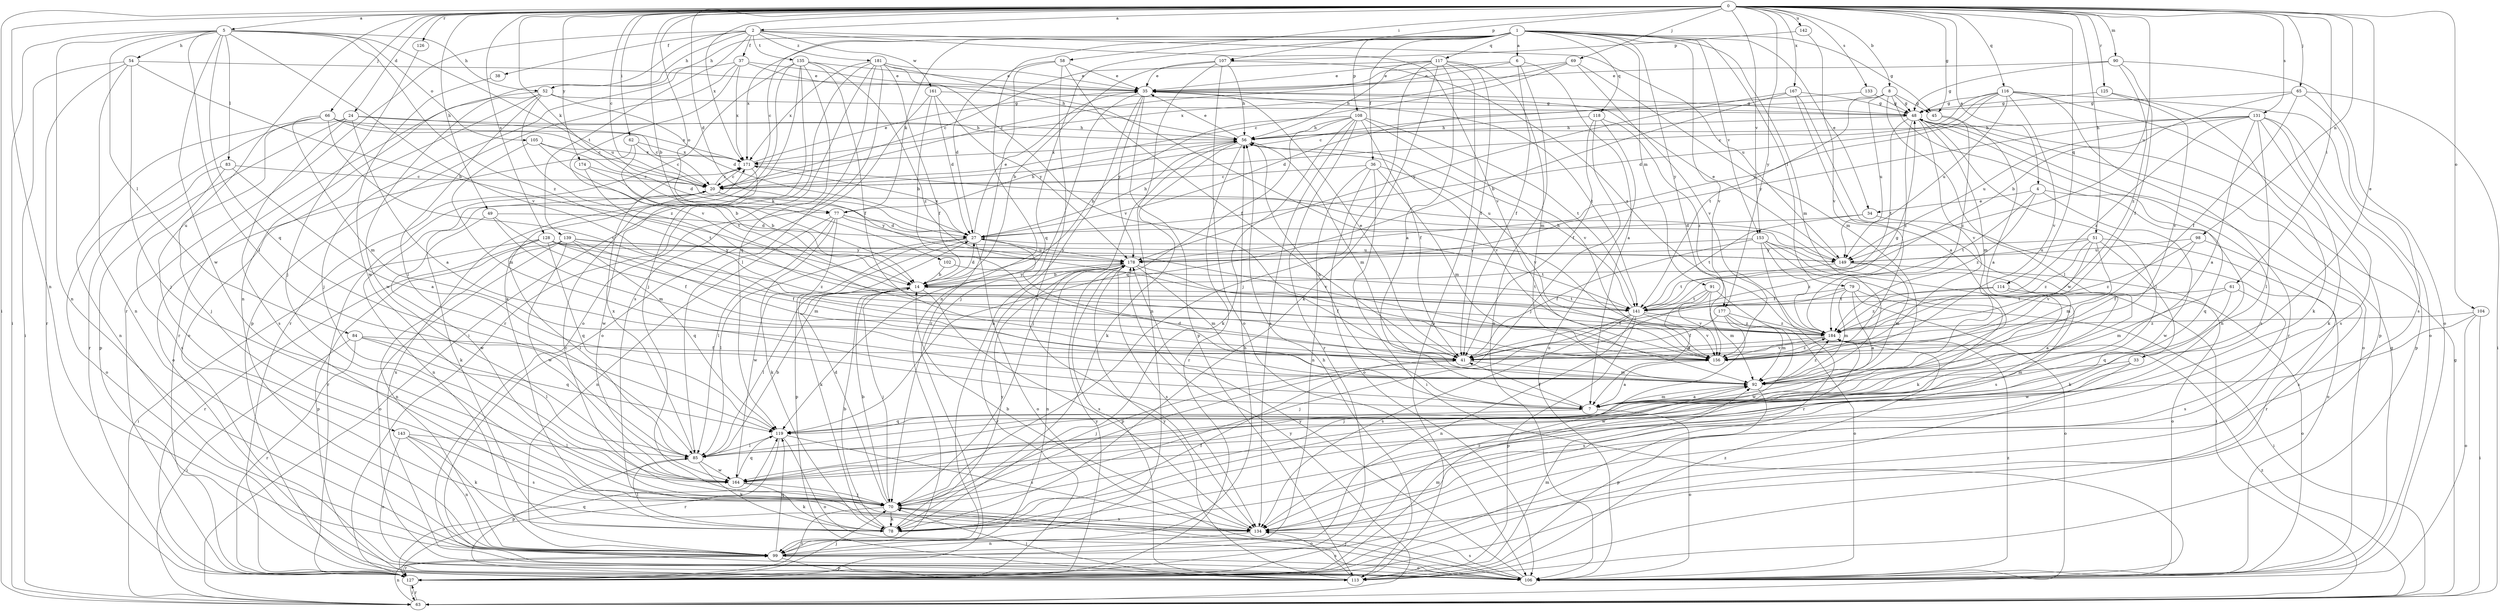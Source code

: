 strict digraph  {
0;
1;
2;
4;
5;
6;
7;
8;
14;
20;
24;
27;
33;
34;
35;
36;
37;
38;
41;
45;
48;
49;
51;
52;
54;
56;
58;
61;
62;
63;
65;
66;
69;
70;
77;
78;
79;
83;
84;
85;
90;
91;
92;
98;
99;
102;
104;
105;
106;
107;
108;
113;
114;
116;
117;
118;
119;
125;
126;
127;
128;
131;
133;
134;
135;
139;
141;
142;
143;
149;
153;
156;
161;
164;
167;
171;
174;
177;
178;
181;
184;
0 -> 2  [label=a];
0 -> 4  [label=a];
0 -> 5  [label=a];
0 -> 8  [label=b];
0 -> 14  [label=b];
0 -> 20  [label=c];
0 -> 24  [label=d];
0 -> 27  [label=d];
0 -> 33  [label=e];
0 -> 45  [label=g];
0 -> 49  [label=h];
0 -> 51  [label=h];
0 -> 58  [label=i];
0 -> 61  [label=i];
0 -> 62  [label=i];
0 -> 63  [label=i];
0 -> 65  [label=j];
0 -> 66  [label=j];
0 -> 69  [label=j];
0 -> 77  [label=k];
0 -> 90  [label=m];
0 -> 98  [label=n];
0 -> 99  [label=n];
0 -> 102  [label=o];
0 -> 104  [label=o];
0 -> 107  [label=p];
0 -> 114  [label=q];
0 -> 116  [label=q];
0 -> 125  [label=r];
0 -> 126  [label=r];
0 -> 128  [label=s];
0 -> 131  [label=s];
0 -> 133  [label=s];
0 -> 142  [label=u];
0 -> 143  [label=u];
0 -> 149  [label=u];
0 -> 153  [label=v];
0 -> 167  [label=x];
0 -> 171  [label=x];
0 -> 174  [label=y];
0 -> 177  [label=y];
1 -> 6  [label=a];
1 -> 20  [label=c];
1 -> 34  [label=e];
1 -> 36  [label=f];
1 -> 45  [label=g];
1 -> 52  [label=h];
1 -> 77  [label=k];
1 -> 79  [label=l];
1 -> 91  [label=m];
1 -> 92  [label=m];
1 -> 99  [label=n];
1 -> 108  [label=p];
1 -> 117  [label=q];
1 -> 118  [label=q];
1 -> 119  [label=q];
1 -> 153  [label=v];
1 -> 156  [label=v];
1 -> 171  [label=x];
1 -> 177  [label=y];
2 -> 37  [label=f];
2 -> 38  [label=f];
2 -> 52  [label=h];
2 -> 99  [label=n];
2 -> 127  [label=r];
2 -> 135  [label=t];
2 -> 139  [label=t];
2 -> 149  [label=u];
2 -> 156  [label=v];
2 -> 161  [label=w];
2 -> 181  [label=z];
4 -> 34  [label=e];
4 -> 119  [label=q];
4 -> 141  [label=t];
4 -> 164  [label=w];
4 -> 184  [label=z];
5 -> 52  [label=h];
5 -> 54  [label=h];
5 -> 63  [label=i];
5 -> 83  [label=l];
5 -> 84  [label=l];
5 -> 85  [label=l];
5 -> 99  [label=n];
5 -> 105  [label=o];
5 -> 119  [label=q];
5 -> 149  [label=u];
5 -> 156  [label=v];
5 -> 164  [label=w];
5 -> 184  [label=z];
6 -> 7  [label=a];
6 -> 20  [label=c];
6 -> 35  [label=e];
6 -> 41  [label=f];
6 -> 106  [label=o];
7 -> 27  [label=d];
7 -> 41  [label=f];
7 -> 56  [label=h];
7 -> 92  [label=m];
7 -> 106  [label=o];
7 -> 119  [label=q];
8 -> 20  [label=c];
8 -> 45  [label=g];
8 -> 48  [label=g];
8 -> 85  [label=l];
8 -> 99  [label=n];
8 -> 141  [label=t];
8 -> 149  [label=u];
14 -> 27  [label=d];
14 -> 70  [label=j];
14 -> 85  [label=l];
14 -> 134  [label=s];
14 -> 141  [label=t];
14 -> 178  [label=y];
20 -> 77  [label=k];
20 -> 78  [label=k];
20 -> 99  [label=n];
20 -> 127  [label=r];
20 -> 171  [label=x];
20 -> 178  [label=y];
24 -> 7  [label=a];
24 -> 20  [label=c];
24 -> 56  [label=h];
24 -> 113  [label=p];
24 -> 127  [label=r];
24 -> 134  [label=s];
27 -> 35  [label=e];
27 -> 56  [label=h];
27 -> 78  [label=k];
27 -> 85  [label=l];
27 -> 106  [label=o];
27 -> 141  [label=t];
27 -> 164  [label=w];
27 -> 171  [label=x];
27 -> 178  [label=y];
33 -> 92  [label=m];
33 -> 134  [label=s];
33 -> 164  [label=w];
34 -> 27  [label=d];
34 -> 106  [label=o];
34 -> 141  [label=t];
35 -> 48  [label=g];
35 -> 70  [label=j];
35 -> 99  [label=n];
35 -> 113  [label=p];
35 -> 141  [label=t];
35 -> 178  [label=y];
36 -> 20  [label=c];
36 -> 63  [label=i];
36 -> 92  [label=m];
36 -> 99  [label=n];
36 -> 106  [label=o];
36 -> 156  [label=v];
37 -> 35  [label=e];
37 -> 56  [label=h];
37 -> 70  [label=j];
37 -> 113  [label=p];
37 -> 156  [label=v];
37 -> 171  [label=x];
38 -> 164  [label=w];
41 -> 35  [label=e];
41 -> 48  [label=g];
41 -> 70  [label=j];
41 -> 92  [label=m];
45 -> 7  [label=a];
45 -> 184  [label=z];
48 -> 56  [label=h];
48 -> 85  [label=l];
48 -> 92  [label=m];
48 -> 106  [label=o];
48 -> 134  [label=s];
48 -> 141  [label=t];
48 -> 156  [label=v];
48 -> 184  [label=z];
49 -> 27  [label=d];
49 -> 41  [label=f];
49 -> 92  [label=m];
49 -> 164  [label=w];
51 -> 78  [label=k];
51 -> 92  [label=m];
51 -> 127  [label=r];
51 -> 149  [label=u];
51 -> 156  [label=v];
51 -> 178  [label=y];
51 -> 184  [label=z];
52 -> 27  [label=d];
52 -> 48  [label=g];
52 -> 85  [label=l];
52 -> 106  [label=o];
52 -> 127  [label=r];
52 -> 164  [label=w];
52 -> 184  [label=z];
54 -> 14  [label=b];
54 -> 35  [label=e];
54 -> 63  [label=i];
54 -> 70  [label=j];
54 -> 99  [label=n];
54 -> 127  [label=r];
56 -> 35  [label=e];
56 -> 70  [label=j];
56 -> 78  [label=k];
56 -> 92  [label=m];
56 -> 127  [label=r];
56 -> 156  [label=v];
56 -> 171  [label=x];
58 -> 27  [label=d];
58 -> 35  [label=e];
58 -> 41  [label=f];
58 -> 127  [label=r];
58 -> 134  [label=s];
61 -> 92  [label=m];
61 -> 119  [label=q];
61 -> 134  [label=s];
61 -> 141  [label=t];
62 -> 20  [label=c];
62 -> 106  [label=o];
62 -> 141  [label=t];
62 -> 171  [label=x];
63 -> 48  [label=g];
63 -> 99  [label=n];
63 -> 127  [label=r];
63 -> 178  [label=y];
63 -> 184  [label=z];
65 -> 14  [label=b];
65 -> 41  [label=f];
65 -> 48  [label=g];
65 -> 63  [label=i];
65 -> 134  [label=s];
66 -> 20  [label=c];
66 -> 56  [label=h];
66 -> 70  [label=j];
66 -> 92  [label=m];
66 -> 99  [label=n];
66 -> 156  [label=v];
66 -> 171  [label=x];
69 -> 20  [label=c];
69 -> 35  [label=e];
69 -> 92  [label=m];
69 -> 156  [label=v];
69 -> 171  [label=x];
70 -> 14  [label=b];
70 -> 20  [label=c];
70 -> 27  [label=d];
70 -> 78  [label=k];
70 -> 106  [label=o];
70 -> 127  [label=r];
70 -> 134  [label=s];
77 -> 27  [label=d];
77 -> 56  [label=h];
77 -> 78  [label=k];
77 -> 85  [label=l];
77 -> 99  [label=n];
77 -> 113  [label=p];
77 -> 156  [label=v];
78 -> 14  [label=b];
78 -> 41  [label=f];
78 -> 85  [label=l];
78 -> 178  [label=y];
79 -> 7  [label=a];
79 -> 41  [label=f];
79 -> 63  [label=i];
79 -> 92  [label=m];
79 -> 106  [label=o];
79 -> 141  [label=t];
83 -> 7  [label=a];
83 -> 20  [label=c];
83 -> 106  [label=o];
83 -> 134  [label=s];
84 -> 41  [label=f];
84 -> 63  [label=i];
84 -> 85  [label=l];
84 -> 119  [label=q];
84 -> 127  [label=r];
85 -> 14  [label=b];
85 -> 78  [label=k];
85 -> 113  [label=p];
85 -> 164  [label=w];
85 -> 171  [label=x];
90 -> 35  [label=e];
90 -> 41  [label=f];
90 -> 48  [label=g];
90 -> 106  [label=o];
90 -> 184  [label=z];
91 -> 7  [label=a];
91 -> 92  [label=m];
91 -> 106  [label=o];
91 -> 141  [label=t];
91 -> 156  [label=v];
92 -> 7  [label=a];
92 -> 113  [label=p];
92 -> 184  [label=z];
98 -> 41  [label=f];
98 -> 134  [label=s];
98 -> 149  [label=u];
98 -> 184  [label=z];
99 -> 56  [label=h];
99 -> 106  [label=o];
99 -> 113  [label=p];
99 -> 119  [label=q];
99 -> 127  [label=r];
102 -> 14  [label=b];
102 -> 141  [label=t];
104 -> 63  [label=i];
104 -> 106  [label=o];
104 -> 164  [label=w];
104 -> 184  [label=z];
105 -> 14  [label=b];
105 -> 27  [label=d];
105 -> 92  [label=m];
105 -> 171  [label=x];
106 -> 48  [label=g];
106 -> 70  [label=j];
106 -> 134  [label=s];
106 -> 171  [label=x];
106 -> 178  [label=y];
106 -> 184  [label=z];
107 -> 14  [label=b];
107 -> 35  [label=e];
107 -> 56  [label=h];
107 -> 99  [label=n];
107 -> 106  [label=o];
107 -> 184  [label=z];
108 -> 14  [label=b];
108 -> 41  [label=f];
108 -> 56  [label=h];
108 -> 78  [label=k];
108 -> 119  [label=q];
108 -> 127  [label=r];
108 -> 134  [label=s];
108 -> 141  [label=t];
108 -> 156  [label=v];
113 -> 56  [label=h];
113 -> 70  [label=j];
113 -> 92  [label=m];
113 -> 134  [label=s];
113 -> 178  [label=y];
113 -> 184  [label=z];
114 -> 7  [label=a];
114 -> 106  [label=o];
114 -> 141  [label=t];
114 -> 184  [label=z];
116 -> 20  [label=c];
116 -> 27  [label=d];
116 -> 48  [label=g];
116 -> 106  [label=o];
116 -> 113  [label=p];
116 -> 127  [label=r];
116 -> 149  [label=u];
116 -> 156  [label=v];
116 -> 178  [label=y];
117 -> 7  [label=a];
117 -> 20  [label=c];
117 -> 35  [label=e];
117 -> 41  [label=f];
117 -> 56  [label=h];
117 -> 70  [label=j];
117 -> 78  [label=k];
117 -> 92  [label=m];
117 -> 113  [label=p];
118 -> 41  [label=f];
118 -> 56  [label=h];
118 -> 70  [label=j];
118 -> 106  [label=o];
118 -> 184  [label=z];
119 -> 85  [label=l];
119 -> 106  [label=o];
119 -> 127  [label=r];
119 -> 134  [label=s];
125 -> 48  [label=g];
125 -> 78  [label=k];
125 -> 156  [label=v];
126 -> 70  [label=j];
127 -> 63  [label=i];
127 -> 70  [label=j];
127 -> 92  [label=m];
127 -> 119  [label=q];
127 -> 178  [label=y];
128 -> 41  [label=f];
128 -> 63  [label=i];
128 -> 85  [label=l];
128 -> 119  [label=q];
128 -> 127  [label=r];
128 -> 149  [label=u];
128 -> 178  [label=y];
128 -> 184  [label=z];
131 -> 7  [label=a];
131 -> 56  [label=h];
131 -> 78  [label=k];
131 -> 85  [label=l];
131 -> 113  [label=p];
131 -> 134  [label=s];
131 -> 149  [label=u];
131 -> 178  [label=y];
131 -> 184  [label=z];
133 -> 27  [label=d];
133 -> 48  [label=g];
134 -> 14  [label=b];
134 -> 99  [label=n];
135 -> 35  [label=e];
135 -> 41  [label=f];
135 -> 63  [label=i];
135 -> 70  [label=j];
135 -> 78  [label=k];
135 -> 119  [label=q];
135 -> 127  [label=r];
135 -> 184  [label=z];
139 -> 92  [label=m];
139 -> 99  [label=n];
139 -> 106  [label=o];
139 -> 113  [label=p];
139 -> 119  [label=q];
139 -> 149  [label=u];
139 -> 164  [label=w];
139 -> 178  [label=y];
141 -> 56  [label=h];
141 -> 70  [label=j];
141 -> 99  [label=n];
141 -> 113  [label=p];
141 -> 134  [label=s];
141 -> 156  [label=v];
141 -> 184  [label=z];
142 -> 156  [label=v];
142 -> 107  [label=p];
143 -> 78  [label=k];
143 -> 85  [label=l];
143 -> 99  [label=n];
143 -> 106  [label=o];
143 -> 134  [label=s];
149 -> 35  [label=e];
149 -> 92  [label=m];
149 -> 106  [label=o];
149 -> 141  [label=t];
153 -> 41  [label=f];
153 -> 63  [label=i];
153 -> 78  [label=k];
153 -> 127  [label=r];
153 -> 134  [label=s];
153 -> 178  [label=y];
153 -> 184  [label=z];
156 -> 7  [label=a];
156 -> 184  [label=z];
161 -> 14  [label=b];
161 -> 27  [label=d];
161 -> 48  [label=g];
161 -> 106  [label=o];
161 -> 178  [label=y];
164 -> 70  [label=j];
164 -> 78  [label=k];
164 -> 119  [label=q];
167 -> 7  [label=a];
167 -> 14  [label=b];
167 -> 48  [label=g];
167 -> 164  [label=w];
167 -> 178  [label=y];
171 -> 20  [label=c];
171 -> 35  [label=e];
171 -> 149  [label=u];
171 -> 164  [label=w];
174 -> 14  [label=b];
174 -> 20  [label=c];
174 -> 141  [label=t];
177 -> 41  [label=f];
177 -> 92  [label=m];
177 -> 127  [label=r];
177 -> 164  [label=w];
177 -> 184  [label=z];
178 -> 14  [label=b];
178 -> 41  [label=f];
178 -> 92  [label=m];
178 -> 99  [label=n];
178 -> 113  [label=p];
178 -> 127  [label=r];
178 -> 134  [label=s];
181 -> 35  [label=e];
181 -> 41  [label=f];
181 -> 85  [label=l];
181 -> 106  [label=o];
181 -> 127  [label=r];
181 -> 134  [label=s];
181 -> 156  [label=v];
181 -> 171  [label=x];
181 -> 184  [label=z];
184 -> 41  [label=f];
184 -> 70  [label=j];
184 -> 156  [label=v];
}

